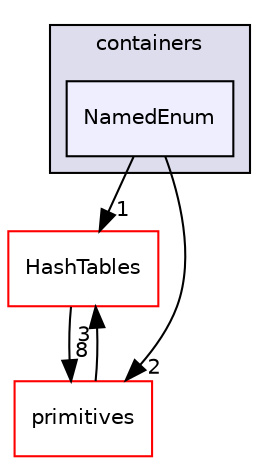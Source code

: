 digraph "src/OpenFOAM/containers/NamedEnum" {
  bgcolor=transparent;
  compound=true
  node [ fontsize="10", fontname="Helvetica"];
  edge [ labelfontsize="10", labelfontname="Helvetica"];
  subgraph clusterdir_19d0872053bde092be81d7fe3f56cbf7 {
    graph [ bgcolor="#ddddee", pencolor="black", label="containers" fontname="Helvetica", fontsize="10", URL="dir_19d0872053bde092be81d7fe3f56cbf7.html"]
  dir_3e6ead7d2846b6967f7dc155cd35bd88 [shape=box, label="NamedEnum", style="filled", fillcolor="#eeeeff", pencolor="black", URL="dir_3e6ead7d2846b6967f7dc155cd35bd88.html"];
  }
  dir_46dbcbff8acc0ae94a21b2306d4033de [shape=box label="HashTables" color="red" URL="dir_46dbcbff8acc0ae94a21b2306d4033de.html"];
  dir_3e50f45338116b169052b428016851aa [shape=box label="primitives" color="red" URL="dir_3e50f45338116b169052b428016851aa.html"];
  dir_46dbcbff8acc0ae94a21b2306d4033de->dir_3e50f45338116b169052b428016851aa [headlabel="8", labeldistance=1.5 headhref="dir_001913_002324.html"];
  dir_3e6ead7d2846b6967f7dc155cd35bd88->dir_46dbcbff8acc0ae94a21b2306d4033de [headlabel="1", labeldistance=1.5 headhref="dir_001951_001913.html"];
  dir_3e6ead7d2846b6967f7dc155cd35bd88->dir_3e50f45338116b169052b428016851aa [headlabel="2", labeldistance=1.5 headhref="dir_001951_002324.html"];
  dir_3e50f45338116b169052b428016851aa->dir_46dbcbff8acc0ae94a21b2306d4033de [headlabel="3", labeldistance=1.5 headhref="dir_002324_001913.html"];
}
